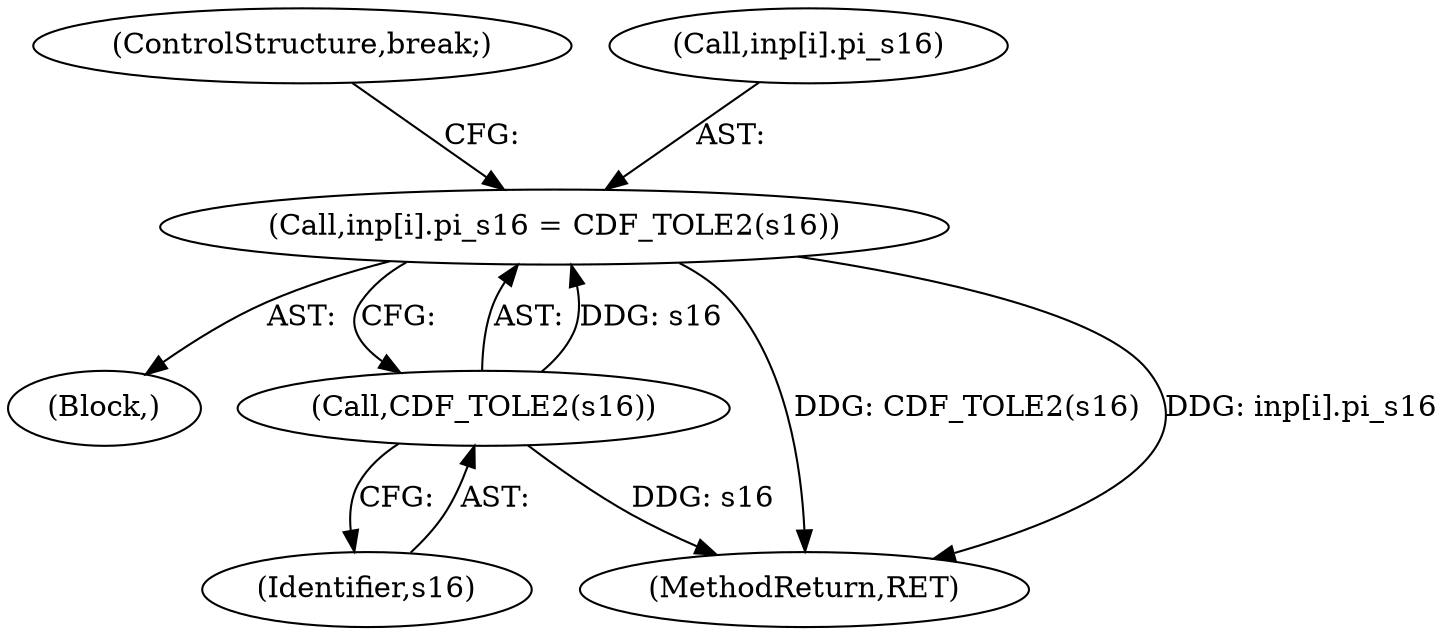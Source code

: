 digraph "0_file_1859fdb4e67c49c463c4e0078054335cd46ba295@array" {
"1000420" [label="(Call,inp[i].pi_s16 = CDF_TOLE2(s16))"];
"1000426" [label="(Call,CDF_TOLE2(s16))"];
"1000395" [label="(Block,)"];
"1000428" [label="(ControlStructure,break;)"];
"1000426" [label="(Call,CDF_TOLE2(s16))"];
"1000420" [label="(Call,inp[i].pi_s16 = CDF_TOLE2(s16))"];
"1000421" [label="(Call,inp[i].pi_s16)"];
"1000761" [label="(MethodReturn,RET)"];
"1000427" [label="(Identifier,s16)"];
"1000420" -> "1000395"  [label="AST: "];
"1000420" -> "1000426"  [label="CFG: "];
"1000421" -> "1000420"  [label="AST: "];
"1000426" -> "1000420"  [label="AST: "];
"1000428" -> "1000420"  [label="CFG: "];
"1000420" -> "1000761"  [label="DDG: CDF_TOLE2(s16)"];
"1000420" -> "1000761"  [label="DDG: inp[i].pi_s16"];
"1000426" -> "1000420"  [label="DDG: s16"];
"1000426" -> "1000427"  [label="CFG: "];
"1000427" -> "1000426"  [label="AST: "];
"1000426" -> "1000761"  [label="DDG: s16"];
}
